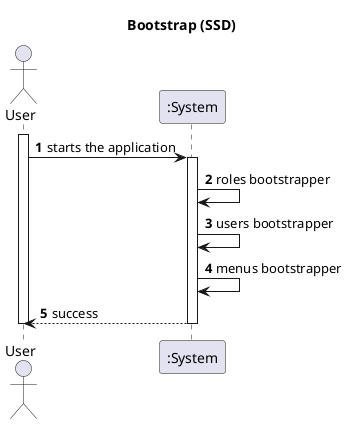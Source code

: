 @startuml

title Bootstrap (SSD)

autonumber

actor User
participant ":System" as System

activate User
    User -> System : starts the application
    activate System
        System -> System : roles bootstrapper
        System -> System : users bootstrapper
        System -> System : menus bootstrapper
        System --> User : success
    deactivate System
deactivate User

@enduml